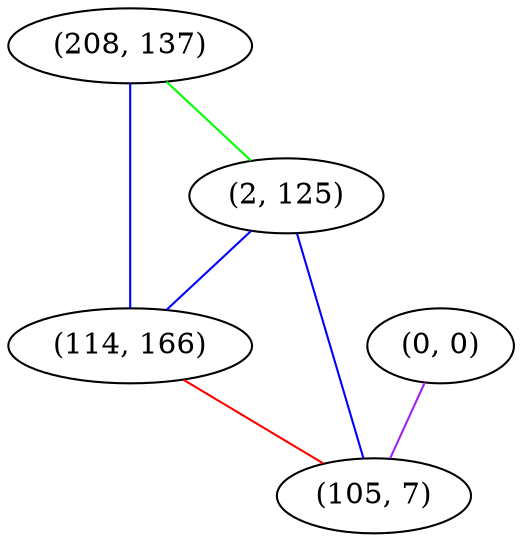 graph "" {
"(208, 137)";
"(2, 125)";
"(114, 166)";
"(0, 0)";
"(105, 7)";
"(208, 137)" -- "(2, 125)"  [color=green, key=0, weight=2];
"(208, 137)" -- "(114, 166)"  [color=blue, key=0, weight=3];
"(2, 125)" -- "(114, 166)"  [color=blue, key=0, weight=3];
"(2, 125)" -- "(105, 7)"  [color=blue, key=0, weight=3];
"(114, 166)" -- "(105, 7)"  [color=red, key=0, weight=1];
"(0, 0)" -- "(105, 7)"  [color=purple, key=0, weight=4];
}
